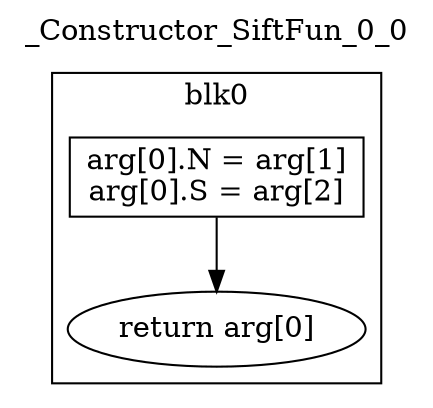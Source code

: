 digraph {
  rankdir=TB;
  b0_l0 -> b0_ret
  b0_l0 [label="arg[0].N = arg[1]\narg[0].S = arg[2]\n", shape=box]
  b0_ret [label="return arg[0]"]
  subgraph cluster_b0 {
    label = "blk0";
    b0_l0;
    b0_ret;
  }
  labelloc="t"
  label="_Constructor_SiftFun_0_0"
}